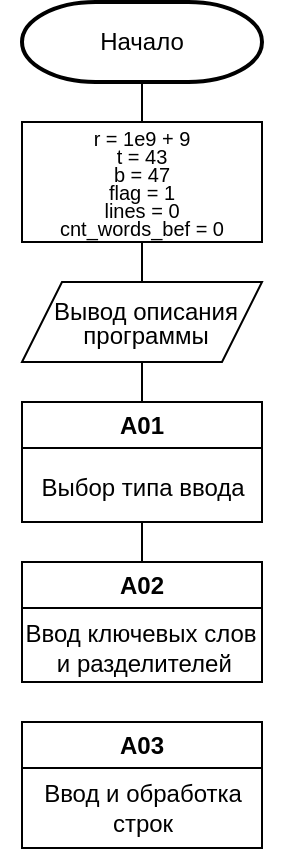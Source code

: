 <mxfile version="22.1.11" type="github" pages="5">
  <diagram id="C5RBs43oDa-KdzZeNtuy" name="Main">
    <mxGraphModel dx="909" dy="531" grid="1" gridSize="10" guides="1" tooltips="1" connect="1" arrows="1" fold="1" page="1" pageScale="1" pageWidth="827" pageHeight="1169" math="0" shadow="0">
      <root>
        <mxCell id="WIyWlLk6GJQsqaUBKTNV-0" />
        <mxCell id="WIyWlLk6GJQsqaUBKTNV-1" parent="WIyWlLk6GJQsqaUBKTNV-0" />
        <mxCell id="NSDdITifI_UyCzYwIbky-13" value="&lt;font style=&quot;font-size: 12px;&quot;&gt;Начало&lt;/font&gt;" style="strokeWidth=2;html=1;shape=mxgraph.flowchart.terminator;whiteSpace=wrap;" vertex="1" parent="WIyWlLk6GJQsqaUBKTNV-1">
          <mxGeometry x="40" y="40" width="120" height="40" as="geometry" />
        </mxCell>
        <mxCell id="NSDdITifI_UyCzYwIbky-14" value="&lt;p style=&quot;line-height: 90%; font-size: 10px;&quot;&gt;r = 1e9 + 9&lt;br&gt;t = 43&lt;br&gt;b = 47&lt;br&gt;flag = 1&lt;br&gt;lines = 0&lt;br&gt;cnt_words_bef = 0&lt;br&gt;&lt;/p&gt;" style="rounded=0;whiteSpace=wrap;html=1;" vertex="1" parent="WIyWlLk6GJQsqaUBKTNV-1">
          <mxGeometry x="40" y="100" width="120" height="60" as="geometry" />
        </mxCell>
        <mxCell id="NSDdITifI_UyCzYwIbky-16" value="&lt;p style=&quot;line-height: 100%;&quot;&gt;&lt;font style=&quot;font-size: 12px;&quot;&gt;Вывод описания программы&lt;/font&gt;&lt;/p&gt;" style="shape=parallelogram;perimeter=parallelogramPerimeter;whiteSpace=wrap;html=1;fixedSize=1;spacingLeft=4;" vertex="1" parent="WIyWlLk6GJQsqaUBKTNV-1">
          <mxGeometry x="40" y="180" width="120" height="40" as="geometry" />
        </mxCell>
        <mxCell id="1No4p76GMIlKMwV9Kv3i-2" value="A01" style="swimlane;whiteSpace=wrap;html=1;" vertex="1" parent="WIyWlLk6GJQsqaUBKTNV-1">
          <mxGeometry x="40" y="240" width="120" height="60" as="geometry" />
        </mxCell>
        <mxCell id="1No4p76GMIlKMwV9Kv3i-3" value="Выбор типа ввода" style="text;html=1;align=center;verticalAlign=middle;resizable=0;points=[];autosize=1;strokeColor=none;fillColor=none;" vertex="1" parent="WIyWlLk6GJQsqaUBKTNV-1">
          <mxGeometry x="35" y="268" width="130" height="30" as="geometry" />
        </mxCell>
        <mxCell id="1No4p76GMIlKMwV9Kv3i-4" value="A02" style="swimlane;whiteSpace=wrap;html=1;" vertex="1" parent="WIyWlLk6GJQsqaUBKTNV-1">
          <mxGeometry x="40" y="320" width="120" height="60" as="geometry" />
        </mxCell>
        <mxCell id="1No4p76GMIlKMwV9Kv3i-5" value="Ввод ключевых слов&lt;br&gt;&amp;nbsp;и разделителей" style="text;html=1;align=center;verticalAlign=middle;resizable=0;points=[];autosize=1;strokeColor=none;fillColor=none;" vertex="1" parent="1No4p76GMIlKMwV9Kv3i-4">
          <mxGeometry x="-11" y="23" width="140" height="40" as="geometry" />
        </mxCell>
        <mxCell id="1No4p76GMIlKMwV9Kv3i-6" value="" style="endArrow=none;html=1;rounded=0;entryX=0.5;entryY=1;entryDx=0;entryDy=0;entryPerimeter=0;exitX=0.5;exitY=0;exitDx=0;exitDy=0;" edge="1" parent="WIyWlLk6GJQsqaUBKTNV-1" source="NSDdITifI_UyCzYwIbky-14" target="NSDdITifI_UyCzYwIbky-13">
          <mxGeometry width="50" height="50" relative="1" as="geometry">
            <mxPoint x="230" y="150" as="sourcePoint" />
            <mxPoint x="230" y="110" as="targetPoint" />
          </mxGeometry>
        </mxCell>
        <mxCell id="1No4p76GMIlKMwV9Kv3i-7" value="" style="endArrow=none;html=1;rounded=0;entryX=0.5;entryY=1;entryDx=0;entryDy=0;exitX=0.5;exitY=0;exitDx=0;exitDy=0;" edge="1" parent="WIyWlLk6GJQsqaUBKTNV-1" source="NSDdITifI_UyCzYwIbky-16" target="NSDdITifI_UyCzYwIbky-14">
          <mxGeometry width="50" height="50" relative="1" as="geometry">
            <mxPoint x="220" y="210" as="sourcePoint" />
            <mxPoint x="220" y="170" as="targetPoint" />
          </mxGeometry>
        </mxCell>
        <mxCell id="1No4p76GMIlKMwV9Kv3i-8" value="" style="endArrow=none;html=1;rounded=0;entryX=0.5;entryY=1;entryDx=0;entryDy=0;exitX=0.5;exitY=0;exitDx=0;exitDy=0;" edge="1" parent="WIyWlLk6GJQsqaUBKTNV-1" source="1No4p76GMIlKMwV9Kv3i-2" target="NSDdITifI_UyCzYwIbky-16">
          <mxGeometry width="50" height="50" relative="1" as="geometry">
            <mxPoint x="80" y="220" as="sourcePoint" />
            <mxPoint x="80" y="180" as="targetPoint" />
          </mxGeometry>
        </mxCell>
        <mxCell id="1No4p76GMIlKMwV9Kv3i-9" value="" style="endArrow=none;html=1;rounded=0;entryX=0.5;entryY=1;entryDx=0;entryDy=0;exitX=0.5;exitY=0;exitDx=0;exitDy=0;" edge="1" parent="WIyWlLk6GJQsqaUBKTNV-1" source="1No4p76GMIlKMwV9Kv3i-4" target="1No4p76GMIlKMwV9Kv3i-2">
          <mxGeometry width="50" height="50" relative="1" as="geometry">
            <mxPoint x="230" y="350" as="sourcePoint" />
            <mxPoint x="230" y="310" as="targetPoint" />
          </mxGeometry>
        </mxCell>
        <mxCell id="clppYl6kcaoevSyPElmB-1" value="A03" style="swimlane;whiteSpace=wrap;html=1;" vertex="1" parent="WIyWlLk6GJQsqaUBKTNV-1">
          <mxGeometry x="40" y="400" width="120" height="63" as="geometry">
            <mxRectangle x="40" y="400" width="60" height="30" as="alternateBounds" />
          </mxGeometry>
        </mxCell>
        <mxCell id="fO27cHLuyp5_k78NTmog-4" value="Ввод и обработка&lt;br&gt;строк" style="text;html=1;align=center;verticalAlign=middle;resizable=0;points=[];autosize=1;strokeColor=none;fillColor=none;" vertex="1" parent="WIyWlLk6GJQsqaUBKTNV-1">
          <mxGeometry x="40" y="423" width="120" height="40" as="geometry" />
        </mxCell>
      </root>
    </mxGraphModel>
  </diagram>
  <diagram id="5_7Oo6jWHi_IwwyjGZF5" name="A01">
    <mxGraphModel dx="1908" dy="1116" grid="1" gridSize="10" guides="1" tooltips="1" connect="1" arrows="1" fold="1" page="1" pageScale="1" pageWidth="827" pageHeight="1169" math="0" shadow="0">
      <root>
        <mxCell id="0" />
        <mxCell id="1" parent="0" />
        <mxCell id="tg7vPiVI6AMjoJIus5V5-1" value="A01&lt;br&gt;Начало" style="strokeWidth=2;html=1;shape=mxgraph.flowchart.terminator;whiteSpace=wrap;" vertex="1" parent="1">
          <mxGeometry x="40" y="40" width="120" height="40" as="geometry" />
        </mxCell>
        <mxCell id="tg7vPiVI6AMjoJIus5V5-2" value="Ввод символа&lt;br&gt;type_of_input" style="shape=parallelogram;perimeter=parallelogramPerimeter;whiteSpace=wrap;html=1;fixedSize=1;" vertex="1" parent="1">
          <mxGeometry x="40" y="100" width="120" height="40" as="geometry" />
        </mxCell>
        <mxCell id="tg7vPiVI6AMjoJIus5V5-4" value="&lt;p style=&quot;line-height: 100%; font-size: 10px;&quot;&gt;type_of_input != &#39;f&#39; &amp;amp;&amp;amp; type_of_input != &#39;c&#39;?&lt;/p&gt;" style="strokeWidth=1;html=1;shape=mxgraph.flowchart.decision;whiteSpace=wrap;" vertex="1" parent="1">
          <mxGeometry x="30" y="160" width="140" height="60" as="geometry" />
        </mxCell>
        <mxCell id="tg7vPiVI6AMjoJIus5V5-5" value="&lt;p style=&quot;line-height: 100%;&quot;&gt;&lt;font style=&quot;font-size: 11px;&quot;&gt;Вывод сообщения об ошибке&lt;/font&gt;&lt;/p&gt;" style="shape=parallelogram;perimeter=parallelogramPerimeter;whiteSpace=wrap;html=1;fixedSize=1;spacingLeft=14;spacingRight=8;" vertex="1" parent="1">
          <mxGeometry x="200" y="220" width="120" height="40" as="geometry" />
        </mxCell>
        <mxCell id="tg7vPiVI6AMjoJIus5V5-6" value="Ввод символа&lt;br&gt;type_of_input" style="shape=parallelogram;perimeter=parallelogramPerimeter;whiteSpace=wrap;html=1;fixedSize=1;" vertex="1" parent="1">
          <mxGeometry x="200" y="280" width="120" height="40" as="geometry" />
        </mxCell>
        <mxCell id="tg7vPiVI6AMjoJIus5V5-8" value="" style="endArrow=none;html=1;rounded=0;entryX=0.5;entryY=1;entryDx=0;entryDy=0;exitX=0.5;exitY=0;exitDx=0;exitDy=0;exitPerimeter=0;" edge="1" parent="1" source="tg7vPiVI6AMjoJIus5V5-4" target="tg7vPiVI6AMjoJIus5V5-2">
          <mxGeometry width="50" height="50" relative="1" as="geometry">
            <mxPoint x="160" y="170" as="sourcePoint" />
            <mxPoint x="160" y="130" as="targetPoint" />
          </mxGeometry>
        </mxCell>
        <mxCell id="tg7vPiVI6AMjoJIus5V5-9" value="" style="endArrow=none;html=1;rounded=0;entryX=0.5;entryY=1;entryDx=0;entryDy=0;entryPerimeter=0;exitX=0.5;exitY=0;exitDx=0;exitDy=0;" edge="1" parent="1" source="tg7vPiVI6AMjoJIus5V5-2" target="tg7vPiVI6AMjoJIus5V5-1">
          <mxGeometry width="50" height="50" relative="1" as="geometry">
            <mxPoint x="200" y="150" as="sourcePoint" />
            <mxPoint x="200" y="110" as="targetPoint" />
          </mxGeometry>
        </mxCell>
        <mxCell id="tg7vPiVI6AMjoJIus5V5-10" value="" style="endArrow=none;html=1;rounded=0;entryX=1;entryY=0.5;entryDx=0;entryDy=0;entryPerimeter=0;exitX=0.5;exitY=0;exitDx=0;exitDy=0;" edge="1" parent="1" source="tg7vPiVI6AMjoJIus5V5-5" target="tg7vPiVI6AMjoJIus5V5-4">
          <mxGeometry width="50" height="50" relative="1" as="geometry">
            <mxPoint x="230" y="200" as="sourcePoint" />
            <mxPoint x="230" y="160" as="targetPoint" />
            <Array as="points">
              <mxPoint x="260" y="190" />
            </Array>
          </mxGeometry>
        </mxCell>
        <mxCell id="tg7vPiVI6AMjoJIus5V5-11" value="Да" style="text;html=1;strokeColor=none;fillColor=none;align=center;verticalAlign=middle;whiteSpace=wrap;rounded=0;" vertex="1" parent="1">
          <mxGeometry x="160" y="165" width="60" height="30" as="geometry" />
        </mxCell>
        <mxCell id="tg7vPiVI6AMjoJIus5V5-12" value="" style="endArrow=none;html=1;rounded=0;entryX=0.5;entryY=1;entryDx=0;entryDy=0;exitX=0.5;exitY=0;exitDx=0;exitDy=0;" edge="1" parent="1" source="tg7vPiVI6AMjoJIus5V5-6" target="tg7vPiVI6AMjoJIus5V5-5">
          <mxGeometry width="50" height="50" relative="1" as="geometry">
            <mxPoint x="350" y="320" as="sourcePoint" />
            <mxPoint x="350" y="280" as="targetPoint" />
          </mxGeometry>
        </mxCell>
        <mxCell id="tg7vPiVI6AMjoJIus5V5-13" value="" style="endArrow=none;html=1;rounded=0;entryX=0.5;entryY=1;entryDx=0;entryDy=0;startArrow=classic;startFill=1;" edge="1" parent="1" target="tg7vPiVI6AMjoJIus5V5-6">
          <mxGeometry width="50" height="50" relative="1" as="geometry">
            <mxPoint x="100" y="150" as="sourcePoint" />
            <mxPoint x="260" y="350" as="targetPoint" />
            <Array as="points">
              <mxPoint x="340" y="150" />
              <mxPoint x="340" y="340" />
              <mxPoint x="260" y="340" />
            </Array>
          </mxGeometry>
        </mxCell>
        <mxCell id="tg7vPiVI6AMjoJIus5V5-14" value="type_of_input == &#39;f&#39;?" style="strokeWidth=1;html=1;shape=mxgraph.flowchart.decision;whiteSpace=wrap;fontSize=10;" vertex="1" parent="1">
          <mxGeometry x="40" y="339.5" width="120" height="40" as="geometry" />
        </mxCell>
        <mxCell id="tg7vPiVI6AMjoJIus5V5-15" value="" style="endArrow=none;html=1;rounded=0;entryX=0.5;entryY=1;entryDx=0;entryDy=0;entryPerimeter=0;exitX=0.5;exitY=0;exitDx=0;exitDy=0;exitPerimeter=0;" edge="1" parent="1" source="tg7vPiVI6AMjoJIus5V5-14" target="tg7vPiVI6AMjoJIus5V5-4">
          <mxGeometry width="50" height="50" relative="1" as="geometry">
            <mxPoint x="30" y="320" as="sourcePoint" />
            <mxPoint x="30" y="280" as="targetPoint" />
          </mxGeometry>
        </mxCell>
        <mxCell id="tg7vPiVI6AMjoJIus5V5-16" value="Ввод имени файла" style="shape=parallelogram;perimeter=parallelogramPerimeter;whiteSpace=wrap;html=1;fixedSize=1;spacingLeft=10;spacingRight=10;" vertex="1" parent="1">
          <mxGeometry x="200" y="440" width="120" height="40" as="geometry" />
        </mxCell>
        <mxCell id="tg7vPiVI6AMjoJIus5V5-19" value="Да" style="text;html=1;strokeColor=none;fillColor=none;align=center;verticalAlign=middle;whiteSpace=wrap;rounded=0;" vertex="1" parent="1">
          <mxGeometry x="151" y="335" width="60" height="30" as="geometry" />
        </mxCell>
        <mxCell id="tg7vPiVI6AMjoJIus5V5-20" value="f = fopen(filename, &quot;r&quot;)" style="rounded=0;whiteSpace=wrap;html=1;fontSize=11;" vertex="1" parent="1">
          <mxGeometry x="200" y="500.5" width="120" height="40" as="geometry" />
        </mxCell>
        <mxCell id="tg7vPiVI6AMjoJIus5V5-21" value="Файл не открылся?" style="strokeWidth=1;html=1;shape=mxgraph.flowchart.decision;whiteSpace=wrap;fontSize=10;" vertex="1" parent="1">
          <mxGeometry x="200" y="560.5" width="120" height="40" as="geometry" />
        </mxCell>
        <mxCell id="tg7vPiVI6AMjoJIus5V5-22" value="" style="endArrow=none;html=1;rounded=0;exitX=0.5;exitY=0;exitDx=0;exitDy=0;entryX=0.5;entryY=1;entryDx=0;entryDy=0;" edge="1" parent="1" source="tg7vPiVI6AMjoJIus5V5-20" target="tg7vPiVI6AMjoJIus5V5-16">
          <mxGeometry width="50" height="50" relative="1" as="geometry">
            <mxPoint x="380" y="545" as="sourcePoint" />
            <mxPoint x="330" y="495" as="targetPoint" />
          </mxGeometry>
        </mxCell>
        <mxCell id="tg7vPiVI6AMjoJIus5V5-23" value="" style="endArrow=none;html=1;rounded=0;entryX=0.5;entryY=1;entryDx=0;entryDy=0;exitX=0.5;exitY=0;exitDx=0;exitDy=0;exitPerimeter=0;" edge="1" parent="1" source="tg7vPiVI6AMjoJIus5V5-21" target="tg7vPiVI6AMjoJIus5V5-20">
          <mxGeometry width="50" height="50" relative="1" as="geometry">
            <mxPoint x="360" y="595" as="sourcePoint" />
            <mxPoint x="360" y="555" as="targetPoint" />
          </mxGeometry>
        </mxCell>
        <mxCell id="tg7vPiVI6AMjoJIus5V5-24" value="&lt;p style=&quot;line-height: 100%;&quot;&gt;&lt;font style=&quot;font-size: 11px;&quot;&gt;Вывод сообщения об ошибке&lt;/font&gt;&lt;/p&gt;" style="shape=parallelogram;perimeter=parallelogramPerimeter;whiteSpace=wrap;html=1;fixedSize=1;spacingLeft=14;spacingRight=8;" vertex="1" parent="1">
          <mxGeometry x="360" y="600.5" width="120" height="40" as="geometry" />
        </mxCell>
        <mxCell id="tg7vPiVI6AMjoJIus5V5-25" value="" style="endArrow=none;html=1;rounded=0;entryX=1;entryY=0.5;entryDx=0;entryDy=0;entryPerimeter=0;exitX=0.5;exitY=0;exitDx=0;exitDy=0;" edge="1" parent="1" source="tg7vPiVI6AMjoJIus5V5-24" target="tg7vPiVI6AMjoJIus5V5-21">
          <mxGeometry width="50" height="50" relative="1" as="geometry">
            <mxPoint x="370" y="580.5" as="sourcePoint" />
            <mxPoint x="370" y="540.5" as="targetPoint" />
            <Array as="points">
              <mxPoint x="420" y="580.5" />
            </Array>
          </mxGeometry>
        </mxCell>
        <mxCell id="tg7vPiVI6AMjoJIus5V5-26" value="Да" style="text;html=1;strokeColor=none;fillColor=none;align=center;verticalAlign=middle;whiteSpace=wrap;rounded=0;" vertex="1" parent="1">
          <mxGeometry x="310" y="554.5" width="60" height="30" as="geometry" />
        </mxCell>
        <mxCell id="tg7vPiVI6AMjoJIus5V5-27" value="Ввод имени файла" style="shape=parallelogram;perimeter=parallelogramPerimeter;whiteSpace=wrap;html=1;fixedSize=1;spacingLeft=10;spacingRight=10;" vertex="1" parent="1">
          <mxGeometry x="360" y="660.5" width="120" height="40" as="geometry" />
        </mxCell>
        <mxCell id="tg7vPiVI6AMjoJIus5V5-28" value="f = fopen(filename, &quot;r&quot;)" style="rounded=0;whiteSpace=wrap;html=1;fontSize=11;" vertex="1" parent="1">
          <mxGeometry x="360" y="720.5" width="120" height="40" as="geometry" />
        </mxCell>
        <mxCell id="tg7vPiVI6AMjoJIus5V5-29" value="" style="endArrow=none;html=1;rounded=0;entryX=0.5;entryY=1;entryDx=0;entryDy=0;exitX=0.5;exitY=0;exitDx=0;exitDy=0;" edge="1" parent="1" source="tg7vPiVI6AMjoJIus5V5-28" target="tg7vPiVI6AMjoJIus5V5-27">
          <mxGeometry width="50" height="50" relative="1" as="geometry">
            <mxPoint x="520" y="730.5" as="sourcePoint" />
            <mxPoint x="520" y="690.5" as="targetPoint" />
          </mxGeometry>
        </mxCell>
        <mxCell id="tg7vPiVI6AMjoJIus5V5-30" value="" style="endArrow=none;html=1;rounded=0;entryX=0.5;entryY=1;entryDx=0;entryDy=0;exitX=0.5;exitY=0;exitDx=0;exitDy=0;" edge="1" parent="1" source="tg7vPiVI6AMjoJIus5V5-27" target="tg7vPiVI6AMjoJIus5V5-24">
          <mxGeometry width="50" height="50" relative="1" as="geometry">
            <mxPoint x="270" y="690.5" as="sourcePoint" />
            <mxPoint x="270" y="650.5" as="targetPoint" />
          </mxGeometry>
        </mxCell>
        <mxCell id="xyVUoynWHIx8DQ-eRRzu-1" value="" style="endArrow=none;html=1;rounded=0;entryX=0.5;entryY=1;entryDx=0;entryDy=0;startArrow=classic;startFill=1;" edge="1" parent="1" target="tg7vPiVI6AMjoJIus5V5-28">
          <mxGeometry width="50" height="50" relative="1" as="geometry">
            <mxPoint x="260" y="550.5" as="sourcePoint" />
            <mxPoint x="420" y="800.5" as="targetPoint" />
            <Array as="points">
              <mxPoint x="520" y="550.5" />
              <mxPoint x="520" y="780.5" />
              <mxPoint x="420" y="780.5" />
            </Array>
          </mxGeometry>
        </mxCell>
        <mxCell id="xyVUoynWHIx8DQ-eRRzu-2" value="f = stdin" style="rounded=0;whiteSpace=wrap;html=1;" vertex="1" parent="1">
          <mxGeometry x="40" y="720.5" width="120" height="40" as="geometry" />
        </mxCell>
        <mxCell id="BXEfbm4jrfsREOSHq63r-1" value="A01&lt;br&gt;Конец" style="strokeWidth=2;html=1;shape=mxgraph.flowchart.terminator;whiteSpace=wrap;" vertex="1" parent="1">
          <mxGeometry x="40" y="780.5" width="120" height="40" as="geometry" />
        </mxCell>
        <mxCell id="BXEfbm4jrfsREOSHq63r-2" value="" style="endArrow=none;html=1;rounded=0;exitX=0.5;exitY=0;exitDx=0;exitDy=0;entryX=0.5;entryY=1;entryDx=0;entryDy=0;entryPerimeter=0;" edge="1" parent="1" source="xyVUoynWHIx8DQ-eRRzu-2" target="tg7vPiVI6AMjoJIus5V5-14">
          <mxGeometry width="50" height="50" relative="1" as="geometry">
            <mxPoint x="100" y="650.5" as="sourcePoint" />
            <mxPoint x="130" y="420" as="targetPoint" />
          </mxGeometry>
        </mxCell>
        <mxCell id="BXEfbm4jrfsREOSHq63r-3" value="" style="endArrow=none;html=1;rounded=0;entryX=0.5;entryY=1;entryDx=0;entryDy=0;entryPerimeter=0;" edge="1" parent="1" target="tg7vPiVI6AMjoJIus5V5-21">
          <mxGeometry width="50" height="50" relative="1" as="geometry">
            <mxPoint x="100" y="770.5" as="sourcePoint" />
            <mxPoint x="270" y="710.5" as="targetPoint" />
            <Array as="points">
              <mxPoint x="260" y="770.5" />
            </Array>
          </mxGeometry>
        </mxCell>
        <mxCell id="BXEfbm4jrfsREOSHq63r-4" value="" style="endArrow=none;html=1;rounded=0;entryX=0.5;entryY=1;entryDx=0;entryDy=0;exitX=0.5;exitY=0;exitDx=0;exitDy=0;exitPerimeter=0;" edge="1" parent="1" source="BXEfbm4jrfsREOSHq63r-1" target="xyVUoynWHIx8DQ-eRRzu-2">
          <mxGeometry width="50" height="50" relative="1" as="geometry">
            <mxPoint x="170" y="680.5" as="sourcePoint" />
            <mxPoint x="170" y="640.5" as="targetPoint" />
          </mxGeometry>
        </mxCell>
        <mxCell id="t3QdDX9BIcp8H7VmZzud-1" value="Вывод сообщения" style="shape=parallelogram;perimeter=parallelogramPerimeter;whiteSpace=wrap;html=1;fixedSize=1;spacingLeft=10;spacingRight=10;" vertex="1" parent="1">
          <mxGeometry x="200" y="380" width="120" height="40" as="geometry" />
        </mxCell>
        <mxCell id="t3QdDX9BIcp8H7VmZzud-2" value="" style="endArrow=none;html=1;rounded=0;entryX=1;entryY=0.5;entryDx=0;entryDy=0;entryPerimeter=0;exitX=0.5;exitY=0;exitDx=0;exitDy=0;" edge="1" parent="1" source="t3QdDX9BIcp8H7VmZzud-1" target="tg7vPiVI6AMjoJIus5V5-14">
          <mxGeometry width="50" height="50" relative="1" as="geometry">
            <mxPoint x="160" y="440" as="sourcePoint" />
            <mxPoint x="160" y="400" as="targetPoint" />
            <Array as="points">
              <mxPoint x="260" y="360" />
            </Array>
          </mxGeometry>
        </mxCell>
        <mxCell id="t3QdDX9BIcp8H7VmZzud-3" value="" style="endArrow=none;html=1;rounded=0;entryX=0.5;entryY=1;entryDx=0;entryDy=0;exitX=0.5;exitY=0;exitDx=0;exitDy=0;" edge="1" parent="1" source="tg7vPiVI6AMjoJIus5V5-16" target="t3QdDX9BIcp8H7VmZzud-1">
          <mxGeometry width="50" height="50" relative="1" as="geometry">
            <mxPoint x="370" y="460" as="sourcePoint" />
            <mxPoint x="370" y="420" as="targetPoint" />
          </mxGeometry>
        </mxCell>
      </root>
    </mxGraphModel>
  </diagram>
  <diagram id="u57WKiCFLmQfuT0f0sAk" name="A02">
    <mxGraphModel dx="707" dy="413" grid="1" gridSize="10" guides="1" tooltips="1" connect="1" arrows="1" fold="1" page="1" pageScale="1" pageWidth="827" pageHeight="1169" math="0" shadow="0">
      <root>
        <mxCell id="0" />
        <mxCell id="1" parent="0" />
        <mxCell id="dqqD1YWPfVnXMoHA5A44-1" value="A02&lt;br&gt;Начало" style="strokeWidth=2;html=1;shape=mxgraph.flowchart.terminator;whiteSpace=wrap;" vertex="1" parent="1">
          <mxGeometry x="40" y="40" width="120" height="40" as="geometry" />
        </mxCell>
        <mxCell id="dqqD1YWPfVnXMoHA5A44-2" value="&lt;font style=&quot;font-size: 10px;&quot;&gt;type_of_input == &#39;c&#39;?&lt;/font&gt;" style="strokeWidth=1;html=1;shape=mxgraph.flowchart.decision;whiteSpace=wrap;" vertex="1" parent="1">
          <mxGeometry x="40" y="100" width="120" height="40" as="geometry" />
        </mxCell>
        <mxCell id="o-GDU-nQcHEm-AVBGKUH-1" value="Вывод сообщения" style="shape=parallelogram;perimeter=parallelogramPerimeter;whiteSpace=wrap;html=1;fixedSize=1;spacingLeft=10;spacingRight=10;" vertex="1" parent="1">
          <mxGeometry x="200" y="140" width="120" height="40" as="geometry" />
        </mxCell>
        <mxCell id="o-GDU-nQcHEm-AVBGKUH-2" value="Ввод количества&lt;br&gt;слов" style="shape=parallelogram;perimeter=parallelogramPerimeter;whiteSpace=wrap;html=1;fixedSize=1;spacingLeft=7;" vertex="1" parent="1">
          <mxGeometry x="40" y="200" width="120" height="40" as="geometry" />
        </mxCell>
        <mxCell id="o-GDU-nQcHEm-AVBGKUH-3" value="" style="endArrow=none;html=1;rounded=0;entryX=1;entryY=0.5;entryDx=0;entryDy=0;entryPerimeter=0;exitX=0.5;exitY=0;exitDx=0;exitDy=0;" edge="1" parent="1" source="o-GDU-nQcHEm-AVBGKUH-1" target="dqqD1YWPfVnXMoHA5A44-2">
          <mxGeometry width="50" height="50" relative="1" as="geometry">
            <mxPoint x="260" y="110" as="sourcePoint" />
            <mxPoint x="260" y="70" as="targetPoint" />
            <Array as="points">
              <mxPoint x="260" y="120" />
            </Array>
          </mxGeometry>
        </mxCell>
        <mxCell id="o-GDU-nQcHEm-AVBGKUH-4" value="" style="endArrow=none;html=1;rounded=0;entryX=0.5;entryY=1;entryDx=0;entryDy=0;entryPerimeter=0;exitX=0.5;exitY=0;exitDx=0;exitDy=0;" edge="1" parent="1" source="o-GDU-nQcHEm-AVBGKUH-2" target="dqqD1YWPfVnXMoHA5A44-2">
          <mxGeometry width="50" height="50" relative="1" as="geometry">
            <mxPoint x="210" y="240" as="sourcePoint" />
            <mxPoint x="210" y="200" as="targetPoint" />
          </mxGeometry>
        </mxCell>
        <mxCell id="o-GDU-nQcHEm-AVBGKUH-5" value="Да" style="text;html=1;strokeColor=none;fillColor=none;align=center;verticalAlign=middle;whiteSpace=wrap;rounded=0;" vertex="1" parent="1">
          <mxGeometry x="150" y="95" width="60" height="30" as="geometry" />
        </mxCell>
        <mxCell id="o-GDU-nQcHEm-AVBGKUH-6" value="" style="endArrow=none;html=1;rounded=0;entryX=0.5;entryY=1;entryDx=0;entryDy=0;entryPerimeter=0;exitX=0.5;exitY=0;exitDx=0;exitDy=0;exitPerimeter=0;" edge="1" parent="1" source="dqqD1YWPfVnXMoHA5A44-2" target="dqqD1YWPfVnXMoHA5A44-1">
          <mxGeometry width="50" height="50" relative="1" as="geometry">
            <mxPoint x="170" y="80" as="sourcePoint" />
            <mxPoint x="170" y="40" as="targetPoint" />
          </mxGeometry>
        </mxCell>
        <mxCell id="o-GDU-nQcHEm-AVBGKUH-7" value="" style="endArrow=none;html=1;rounded=0;entryX=0.5;entryY=1;entryDx=0;entryDy=0;" edge="1" parent="1" target="o-GDU-nQcHEm-AVBGKUH-1">
          <mxGeometry width="50" height="50" relative="1" as="geometry">
            <mxPoint x="100" y="190" as="sourcePoint" />
            <mxPoint x="260" y="200" as="targetPoint" />
            <Array as="points">
              <mxPoint x="260" y="190" />
            </Array>
          </mxGeometry>
        </mxCell>
        <mxCell id="o-GDU-nQcHEm-AVBGKUH-8" value="&lt;font style=&quot;font-size: 10px;&quot;&gt;type_of_input == &#39;c&#39;?&lt;/font&gt;" style="strokeWidth=1;html=1;shape=mxgraph.flowchart.decision;whiteSpace=wrap;" vertex="1" parent="1">
          <mxGeometry x="40" y="260" width="120" height="40" as="geometry" />
        </mxCell>
        <mxCell id="o-GDU-nQcHEm-AVBGKUH-9" value="Вывод сообщения" style="shape=parallelogram;perimeter=parallelogramPerimeter;whiteSpace=wrap;html=1;fixedSize=1;spacingLeft=10;spacingRight=10;" vertex="1" parent="1">
          <mxGeometry x="200" y="300" width="120" height="40" as="geometry" />
        </mxCell>
        <mxCell id="o-GDU-nQcHEm-AVBGKUH-10" value="" style="endArrow=none;html=1;rounded=0;entryX=1;entryY=0.5;entryDx=0;entryDy=0;entryPerimeter=0;exitX=0.5;exitY=0;exitDx=0;exitDy=0;" edge="1" parent="1" source="o-GDU-nQcHEm-AVBGKUH-9" target="o-GDU-nQcHEm-AVBGKUH-8">
          <mxGeometry width="50" height="50" relative="1" as="geometry">
            <mxPoint x="260" y="275" as="sourcePoint" />
            <mxPoint x="260" y="235" as="targetPoint" />
            <Array as="points">
              <mxPoint x="260" y="280" />
            </Array>
          </mxGeometry>
        </mxCell>
        <mxCell id="o-GDU-nQcHEm-AVBGKUH-11" value="Да" style="text;html=1;strokeColor=none;fillColor=none;align=center;verticalAlign=middle;whiteSpace=wrap;rounded=0;" vertex="1" parent="1">
          <mxGeometry x="150" y="255" width="60" height="30" as="geometry" />
        </mxCell>
        <mxCell id="o-GDU-nQcHEm-AVBGKUH-12" value="" style="endArrow=none;html=1;rounded=0;entryX=0.5;entryY=1;entryDx=0;entryDy=0;" edge="1" parent="1" target="o-GDU-nQcHEm-AVBGKUH-9">
          <mxGeometry width="50" height="50" relative="1" as="geometry">
            <mxPoint x="100" y="350" as="sourcePoint" />
            <mxPoint x="260" y="365" as="targetPoint" />
            <Array as="points">
              <mxPoint x="260" y="350" />
            </Array>
          </mxGeometry>
        </mxCell>
        <mxCell id="o-GDU-nQcHEm-AVBGKUH-13" value="" style="endArrow=none;html=1;rounded=0;entryX=0.5;entryY=1;entryDx=0;entryDy=0;exitX=0.5;exitY=0;exitDx=0;exitDy=0;exitPerimeter=0;" edge="1" parent="1" source="o-GDU-nQcHEm-AVBGKUH-8" target="o-GDU-nQcHEm-AVBGKUH-2">
          <mxGeometry width="50" height="50" relative="1" as="geometry">
            <mxPoint x="-20" y="340" as="sourcePoint" />
            <mxPoint x="-20" y="300" as="targetPoint" />
          </mxGeometry>
        </mxCell>
        <mxCell id="o-GDU-nQcHEm-AVBGKUH-14" value="i = 0" style="rounded=0;whiteSpace=wrap;html=1;" vertex="1" parent="1">
          <mxGeometry x="40" y="360" width="120" height="40" as="geometry" />
        </mxCell>
        <mxCell id="o-GDU-nQcHEm-AVBGKUH-15" value="" style="endArrow=none;html=1;rounded=0;entryX=0.5;entryY=1;entryDx=0;entryDy=0;entryPerimeter=0;exitX=0.5;exitY=0;exitDx=0;exitDy=0;" edge="1" parent="1" source="o-GDU-nQcHEm-AVBGKUH-14" target="o-GDU-nQcHEm-AVBGKUH-8">
          <mxGeometry width="50" height="50" relative="1" as="geometry">
            <mxPoint x="10" y="350" as="sourcePoint" />
            <mxPoint x="10" y="310" as="targetPoint" />
          </mxGeometry>
        </mxCell>
        <mxCell id="o-GDU-nQcHEm-AVBGKUH-16" value="i &amp;lt; cnt_of_keywords?" style="strokeWidth=1;html=1;shape=mxgraph.flowchart.decision;whiteSpace=wrap;fontSize=10;" vertex="1" parent="1">
          <mxGeometry x="40" y="420" width="120" height="40" as="geometry" />
        </mxCell>
        <mxCell id="o-GDU-nQcHEm-AVBGKUH-17" value="Ввод ключевого слова" style="shape=parallelogram;perimeter=parallelogramPerimeter;whiteSpace=wrap;html=1;fixedSize=1;spacingLeft=5;" vertex="1" parent="1">
          <mxGeometry x="200" y="460" width="120" height="40" as="geometry" />
        </mxCell>
        <mxCell id="o-GDU-nQcHEm-AVBGKUH-18" value="" style="endArrow=none;html=1;rounded=0;entryX=0.5;entryY=1;entryDx=0;entryDy=0;exitX=0.5;exitY=0;exitDx=0;exitDy=0;exitPerimeter=0;" edge="1" parent="1" source="o-GDU-nQcHEm-AVBGKUH-16" target="o-GDU-nQcHEm-AVBGKUH-14">
          <mxGeometry width="50" height="50" relative="1" as="geometry">
            <mxPoint x="180" y="440" as="sourcePoint" />
            <mxPoint x="180" y="400" as="targetPoint" />
          </mxGeometry>
        </mxCell>
        <mxCell id="o-GDU-nQcHEm-AVBGKUH-19" value="" style="endArrow=none;html=1;rounded=0;entryX=1;entryY=0.5;entryDx=0;entryDy=0;entryPerimeter=0;exitX=0.5;exitY=0;exitDx=0;exitDy=0;" edge="1" parent="1" source="o-GDU-nQcHEm-AVBGKUH-17" target="o-GDU-nQcHEm-AVBGKUH-16">
          <mxGeometry width="50" height="50" relative="1" as="geometry">
            <mxPoint x="220" y="460" as="sourcePoint" />
            <mxPoint x="220" y="420" as="targetPoint" />
            <Array as="points">
              <mxPoint x="260" y="440" />
            </Array>
          </mxGeometry>
        </mxCell>
        <mxCell id="o-GDU-nQcHEm-AVBGKUH-20" value="Да" style="text;html=1;strokeColor=none;fillColor=none;align=center;verticalAlign=middle;whiteSpace=wrap;rounded=0;" vertex="1" parent="1">
          <mxGeometry x="150" y="420" width="60" height="25" as="geometry" />
        </mxCell>
        <mxCell id="o-GDU-nQcHEm-AVBGKUH-21" value="x = keyword&lt;br style=&quot;font-size: 10px;&quot;&gt;hash_of_word1 = 0&lt;br style=&quot;font-size: 10px;&quot;&gt;hash_of_word2 = 0" style="rounded=0;whiteSpace=wrap;html=1;fontSize=10;" vertex="1" parent="1">
          <mxGeometry x="200" y="520" width="120" height="40" as="geometry" />
        </mxCell>
        <mxCell id="o-GDU-nQcHEm-AVBGKUH-22" value="*x != &#39;\0&#39;?" style="strokeWidth=1;html=1;shape=mxgraph.flowchart.decision;whiteSpace=wrap;" vertex="1" parent="1">
          <mxGeometry x="200" y="580" width="120" height="40" as="geometry" />
        </mxCell>
        <mxCell id="o-GDU-nQcHEm-AVBGKUH-23" value="" style="endArrow=none;html=1;rounded=0;entryX=0.5;entryY=1;entryDx=0;entryDy=0;exitX=0.5;exitY=0;exitDx=0;exitDy=0;exitPerimeter=0;" edge="1" parent="1" source="o-GDU-nQcHEm-AVBGKUH-22" target="o-GDU-nQcHEm-AVBGKUH-21">
          <mxGeometry width="50" height="50" relative="1" as="geometry">
            <mxPoint x="90" y="630" as="sourcePoint" />
            <mxPoint x="90" y="590" as="targetPoint" />
          </mxGeometry>
        </mxCell>
        <mxCell id="o-GDU-nQcHEm-AVBGKUH-24" value="&lt;p style=&quot;line-height: 100%;&quot;&gt;&lt;font size=&quot;1&quot;&gt;hash_of_word1 = (hash_of_word1 * t + (int) *x) % r&lt;br&gt;&lt;/font&gt;&lt;font size=&quot;1&quot;&gt;hash_of_word2 = (hash_of_word2 * b + (int) *x) % r&lt;br&gt;x = x + 1&lt;/font&gt;&lt;/p&gt;" style="rounded=0;whiteSpace=wrap;html=1;" vertex="1" parent="1">
          <mxGeometry x="340" y="620" width="240" height="40" as="geometry" />
        </mxCell>
        <mxCell id="o-GDU-nQcHEm-AVBGKUH-25" value="" style="endArrow=none;html=1;rounded=0;entryX=1;entryY=0.5;entryDx=0;entryDy=0;entryPerimeter=0;exitX=0.5;exitY=0;exitDx=0;exitDy=0;" edge="1" parent="1" source="o-GDU-nQcHEm-AVBGKUH-24" target="o-GDU-nQcHEm-AVBGKUH-22">
          <mxGeometry width="50" height="50" relative="1" as="geometry">
            <mxPoint x="440" y="620" as="sourcePoint" />
            <mxPoint x="440" y="580" as="targetPoint" />
            <Array as="points">
              <mxPoint x="460" y="600" />
            </Array>
          </mxGeometry>
        </mxCell>
        <mxCell id="o-GDU-nQcHEm-AVBGKUH-26" value="" style="endArrow=none;html=1;rounded=0;entryX=0.5;entryY=1;entryDx=0;entryDy=0;exitX=0.5;exitY=0;exitDx=0;exitDy=0;" edge="1" parent="1" source="o-GDU-nQcHEm-AVBGKUH-21" target="o-GDU-nQcHEm-AVBGKUH-17">
          <mxGeometry width="50" height="50" relative="1" as="geometry">
            <mxPoint x="380" y="540" as="sourcePoint" />
            <mxPoint x="380" y="500" as="targetPoint" />
          </mxGeometry>
        </mxCell>
        <mxCell id="o-GDU-nQcHEm-AVBGKUH-27" value="" style="endArrow=none;html=1;rounded=0;entryX=0.5;entryY=1;entryDx=0;entryDy=0;startArrow=classic;startFill=1;" edge="1" parent="1" target="o-GDU-nQcHEm-AVBGKUH-24">
          <mxGeometry width="50" height="50" relative="1" as="geometry">
            <mxPoint x="260" y="570" as="sourcePoint" />
            <mxPoint x="440" y="730" as="targetPoint" />
            <Array as="points">
              <mxPoint x="600" y="570" />
              <mxPoint x="600" y="680" />
              <mxPoint x="460" y="680" />
            </Array>
          </mxGeometry>
        </mxCell>
        <mxCell id="o-GDU-nQcHEm-AVBGKUH-28" value="&lt;p style=&quot;line-height: 100%;&quot;&gt;&lt;font style=&quot;font-size: 10px;&quot;&gt;keysh[i][0] = hash_of_word1&lt;br&gt;keysh[i][1] = hash_of_word2&lt;br&gt;keysh[i][2] = 0&lt;br&gt;i = i + 1&lt;/font&gt;&lt;/p&gt;" style="rounded=0;whiteSpace=wrap;html=1;" vertex="1" parent="1">
          <mxGeometry x="190" y="680" width="140" height="50" as="geometry" />
        </mxCell>
        <mxCell id="o-GDU-nQcHEm-AVBGKUH-29" value="" style="endArrow=none;html=1;rounded=0;entryX=0.5;entryY=1;entryDx=0;entryDy=0;entryPerimeter=0;exitX=0.5;exitY=0;exitDx=0;exitDy=0;" edge="1" parent="1" source="o-GDU-nQcHEm-AVBGKUH-28" target="o-GDU-nQcHEm-AVBGKUH-22">
          <mxGeometry width="50" height="50" relative="1" as="geometry">
            <mxPoint x="180" y="680" as="sourcePoint" />
            <mxPoint x="180" y="640" as="targetPoint" />
          </mxGeometry>
        </mxCell>
        <mxCell id="o-GDU-nQcHEm-AVBGKUH-30" value="Да" style="text;html=1;strokeColor=none;fillColor=none;align=center;verticalAlign=middle;whiteSpace=wrap;rounded=0;" vertex="1" parent="1">
          <mxGeometry x="310" y="575" width="60" height="30" as="geometry" />
        </mxCell>
        <mxCell id="o-GDU-nQcHEm-AVBGKUH-31" value="" style="endArrow=none;html=1;rounded=0;entryX=0.5;entryY=1;entryDx=0;entryDy=0;startArrow=classic;startFill=1;" edge="1" parent="1" target="o-GDU-nQcHEm-AVBGKUH-28">
          <mxGeometry width="50" height="50" relative="1" as="geometry">
            <mxPoint x="100" y="410" as="sourcePoint" />
            <mxPoint x="240" y="770" as="targetPoint" />
            <Array as="points">
              <mxPoint x="620" y="410" />
              <mxPoint x="620" y="740" />
              <mxPoint x="260" y="740" />
            </Array>
          </mxGeometry>
        </mxCell>
        <mxCell id="o-GDU-nQcHEm-AVBGKUH-33" value="" style="endArrow=none;html=1;rounded=0;entryX=0.5;entryY=1;entryDx=0;entryDy=0;entryPerimeter=0;exitX=0.5;exitY=0;exitDx=0;exitDy=0;exitPerimeter=0;" edge="1" parent="1" target="o-GDU-nQcHEm-AVBGKUH-16">
          <mxGeometry width="50" height="50" relative="1" as="geometry">
            <mxPoint x="100" y="760" as="sourcePoint" />
            <mxPoint x="60" y="540" as="targetPoint" />
          </mxGeometry>
        </mxCell>
        <mxCell id="dqY9yDtrlz61R3UQ6EJi-1" value="&lt;font style=&quot;font-size: 10px;&quot;&gt;type_of_input == &#39;c&#39;?&lt;/font&gt;" style="strokeWidth=1;html=1;shape=mxgraph.flowchart.decision;whiteSpace=wrap;" vertex="1" parent="1">
          <mxGeometry x="40" y="760" width="120" height="40" as="geometry" />
        </mxCell>
        <mxCell id="dqY9yDtrlz61R3UQ6EJi-2" value="Вывод сообщения" style="shape=parallelogram;perimeter=parallelogramPerimeter;whiteSpace=wrap;html=1;fixedSize=1;spacingLeft=10;spacingRight=10;" vertex="1" parent="1">
          <mxGeometry x="200" y="800" width="120" height="40" as="geometry" />
        </mxCell>
        <mxCell id="dqY9yDtrlz61R3UQ6EJi-3" value="" style="endArrow=none;html=1;rounded=0;entryX=1;entryY=0.5;entryDx=0;entryDy=0;entryPerimeter=0;exitX=0.5;exitY=0;exitDx=0;exitDy=0;" edge="1" parent="1" source="dqY9yDtrlz61R3UQ6EJi-2" target="dqY9yDtrlz61R3UQ6EJi-1">
          <mxGeometry width="50" height="50" relative="1" as="geometry">
            <mxPoint x="260" y="775" as="sourcePoint" />
            <mxPoint x="260" y="735" as="targetPoint" />
            <Array as="points">
              <mxPoint x="260" y="780" />
            </Array>
          </mxGeometry>
        </mxCell>
        <mxCell id="dqY9yDtrlz61R3UQ6EJi-4" value="Да" style="text;html=1;strokeColor=none;fillColor=none;align=center;verticalAlign=middle;whiteSpace=wrap;rounded=0;" vertex="1" parent="1">
          <mxGeometry x="150" y="755" width="60" height="30" as="geometry" />
        </mxCell>
        <mxCell id="dqY9yDtrlz61R3UQ6EJi-5" value="" style="endArrow=none;html=1;rounded=0;entryX=0.5;entryY=1;entryDx=0;entryDy=0;" edge="1" parent="1" target="dqY9yDtrlz61R3UQ6EJi-2">
          <mxGeometry width="50" height="50" relative="1" as="geometry">
            <mxPoint x="100" y="850" as="sourcePoint" />
            <mxPoint x="260" y="865" as="targetPoint" />
            <Array as="points">
              <mxPoint x="180" y="850" />
              <mxPoint x="260" y="850" />
            </Array>
          </mxGeometry>
        </mxCell>
        <mxCell id="dqY9yDtrlz61R3UQ6EJi-6" value="Ввод строки&lt;br&gt;разделителей" style="shape=parallelogram;perimeter=parallelogramPerimeter;whiteSpace=wrap;html=1;fixedSize=1;" vertex="1" parent="1">
          <mxGeometry x="40" y="860" width="120" height="40" as="geometry" />
        </mxCell>
        <mxCell id="dqY9yDtrlz61R3UQ6EJi-7" value="" style="endArrow=none;html=1;rounded=0;entryX=0.5;entryY=1;entryDx=0;entryDy=0;entryPerimeter=0;exitX=0.5;exitY=0;exitDx=0;exitDy=0;" edge="1" parent="1" source="dqY9yDtrlz61R3UQ6EJi-6" target="dqY9yDtrlz61R3UQ6EJi-1">
          <mxGeometry width="50" height="50" relative="1" as="geometry">
            <mxPoint x="10" y="830" as="sourcePoint" />
            <mxPoint x="10" y="790" as="targetPoint" />
          </mxGeometry>
        </mxCell>
        <mxCell id="dqY9yDtrlz61R3UQ6EJi-8" value="A02&lt;br&gt;Конец" style="strokeWidth=2;html=1;shape=mxgraph.flowchart.terminator;whiteSpace=wrap;" vertex="1" parent="1">
          <mxGeometry x="40" y="920" width="120" height="40" as="geometry" />
        </mxCell>
        <mxCell id="dqY9yDtrlz61R3UQ6EJi-9" value="" style="endArrow=none;html=1;rounded=0;entryX=0.5;entryY=1;entryDx=0;entryDy=0;exitX=0.5;exitY=0;exitDx=0;exitDy=0;exitPerimeter=0;" edge="1" parent="1" source="dqY9yDtrlz61R3UQ6EJi-8" target="dqY9yDtrlz61R3UQ6EJi-6">
          <mxGeometry width="50" height="50" relative="1" as="geometry">
            <mxPoint x="190" y="930" as="sourcePoint" />
            <mxPoint x="190" y="890" as="targetPoint" />
          </mxGeometry>
        </mxCell>
      </root>
    </mxGraphModel>
  </diagram>
  <diagram id="uDYL6TnKS1s35raIAddb" name="A03">
    <mxGraphModel dx="830" dy="485" grid="1" gridSize="10" guides="1" tooltips="1" connect="1" arrows="1" fold="1" page="1" pageScale="1" pageWidth="827" pageHeight="1169" math="0" shadow="0">
      <root>
        <mxCell id="0" />
        <mxCell id="1" parent="0" />
        <mxCell id="4uG9EMmvFuxkM4S4WKPk-1" value="A03&lt;br&gt;Начало" style="strokeWidth=2;html=1;shape=mxgraph.flowchart.terminator;whiteSpace=wrap;" vertex="1" parent="1">
          <mxGeometry x="30" y="40" width="120" height="40" as="geometry" />
        </mxCell>
        <mxCell id="rhuLq-B4FAPZz5DrFIwh-1" value="&lt;font style=&quot;font-size: 10px;&quot;&gt;type_of_input == &#39;c&#39;?&lt;/font&gt;" style="strokeWidth=1;html=1;shape=mxgraph.flowchart.decision;whiteSpace=wrap;" vertex="1" parent="1">
          <mxGeometry x="30" y="100" width="120" height="40" as="geometry" />
        </mxCell>
        <mxCell id="rhuLq-B4FAPZz5DrFIwh-2" value="Вывод сообщения" style="shape=parallelogram;perimeter=parallelogramPerimeter;whiteSpace=wrap;html=1;fixedSize=1;spacingLeft=10;spacingRight=10;" vertex="1" parent="1">
          <mxGeometry x="170" y="140" width="120" height="40" as="geometry" />
        </mxCell>
        <mxCell id="rhuLq-B4FAPZz5DrFIwh-3" value="" style="endArrow=none;html=1;rounded=0;entryX=1;entryY=0.5;entryDx=0;entryDy=0;entryPerimeter=0;exitX=0.5;exitY=0;exitDx=0;exitDy=0;" edge="1" parent="1" source="rhuLq-B4FAPZz5DrFIwh-2" target="rhuLq-B4FAPZz5DrFIwh-1">
          <mxGeometry width="50" height="50" relative="1" as="geometry">
            <mxPoint x="250" y="130" as="sourcePoint" />
            <mxPoint x="250" y="90" as="targetPoint" />
            <Array as="points">
              <mxPoint x="230" y="120" />
            </Array>
          </mxGeometry>
        </mxCell>
        <mxCell id="rhuLq-B4FAPZz5DrFIwh-4" value="Да" style="text;html=1;strokeColor=none;fillColor=none;align=center;verticalAlign=middle;whiteSpace=wrap;rounded=0;" vertex="1" parent="1">
          <mxGeometry x="140" y="95" width="60" height="30" as="geometry" />
        </mxCell>
        <mxCell id="rhuLq-B4FAPZz5DrFIwh-6" value="" style="endArrow=none;html=1;rounded=0;entryX=0.5;entryY=1;entryDx=0;entryDy=0;entryPerimeter=0;exitX=0.5;exitY=0;exitDx=0;exitDy=0;exitPerimeter=0;" edge="1" parent="1" target="rhuLq-B4FAPZz5DrFIwh-1" source="_TC8DIPXfqmUE1ZW6sSq-1">
          <mxGeometry width="50" height="50" relative="1" as="geometry">
            <mxPoint x="70" y="200" as="sourcePoint" />
            <mxPoint y="145" as="targetPoint" />
          </mxGeometry>
        </mxCell>
        <mxCell id="rhuLq-B4FAPZz5DrFIwh-7" value="" style="endArrow=none;html=1;rounded=0;entryX=0.5;entryY=1;entryDx=0;entryDy=0;entryPerimeter=0;exitX=0.5;exitY=0;exitDx=0;exitDy=0;exitPerimeter=0;" edge="1" parent="1" source="rhuLq-B4FAPZz5DrFIwh-1" target="4uG9EMmvFuxkM4S4WKPk-1">
          <mxGeometry width="50" height="50" relative="1" as="geometry">
            <mxPoint x="180" y="120" as="sourcePoint" />
            <mxPoint x="180" y="80" as="targetPoint" />
          </mxGeometry>
        </mxCell>
        <mxCell id="_TC8DIPXfqmUE1ZW6sSq-1" value="flag == 1?" style="strokeWidth=1;html=1;shape=mxgraph.flowchart.decision;whiteSpace=wrap;" vertex="1" parent="1">
          <mxGeometry x="30" y="220" width="120" height="40" as="geometry" />
        </mxCell>
        <mxCell id="_TC8DIPXfqmUE1ZW6sSq-2" value="&lt;p style=&quot;line-height: 100%; font-size: 11px;&quot;&gt;x = text[lines]&lt;br&gt;start = text[lines]&lt;br&gt;hash_of_word1 = 0&lt;br&gt;hash_of_word2 = 0&lt;br&gt;min_line = 512&lt;br&gt;&lt;/p&gt;" style="rounded=0;whiteSpace=wrap;html=1;" vertex="1" parent="1">
          <mxGeometry x="170" y="260" width="120" height="60" as="geometry" />
        </mxCell>
        <mxCell id="Ii1kXpz8-kwq04XN-jt6-1" value="*x != &#39;\0&#39;?" style="strokeWidth=1;html=1;shape=mxgraph.flowchart.decision;whiteSpace=wrap;" vertex="1" parent="1">
          <mxGeometry x="170" y="340" width="120" height="40" as="geometry" />
        </mxCell>
        <mxCell id="Ii1kXpz8-kwq04XN-jt6-2" value="&lt;p style=&quot;line-height: 100%;&quot;&gt;&lt;font style=&quot;font-size: 10px;&quot;&gt;x является разделителем?&lt;/font&gt;&lt;/p&gt;" style="strokeWidth=1;html=1;shape=mxgraph.flowchart.decision;whiteSpace=wrap;fontSize=10;spacingLeft=6;spacingRight=6;spacingBottom=4;" vertex="1" parent="1">
          <mxGeometry x="310" y="380" width="120" height="40" as="geometry" />
        </mxCell>
        <mxCell id="Ii1kXpz8-kwq04XN-jt6-4" value="" style="endArrow=none;html=1;rounded=0;entryX=1;entryY=0.5;entryDx=0;entryDy=0;entryPerimeter=0;exitX=0.5;exitY=0;exitDx=0;exitDy=0;exitPerimeter=0;" edge="1" parent="1" source="Ii1kXpz8-kwq04XN-jt6-2" target="Ii1kXpz8-kwq04XN-jt6-1">
          <mxGeometry width="50" height="50" relative="1" as="geometry">
            <mxPoint x="390" y="370" as="sourcePoint" />
            <mxPoint x="390" y="330" as="targetPoint" />
            <Array as="points">
              <mxPoint x="370" y="360" />
            </Array>
          </mxGeometry>
        </mxCell>
        <mxCell id="Ii1kXpz8-kwq04XN-jt6-5" value="" style="endArrow=none;html=1;rounded=0;entryX=1;entryY=0.5;entryDx=0;entryDy=0;entryPerimeter=0;exitX=0.5;exitY=0;exitDx=0;exitDy=0;" edge="1" parent="1" source="J0n0xb1CQdh3e3IVMUcH-2" target="Ii1kXpz8-kwq04XN-jt6-2">
          <mxGeometry width="50" height="50" relative="1" as="geometry">
            <mxPoint x="520" y="420" as="sourcePoint" />
            <mxPoint x="510" y="340" as="targetPoint" />
            <Array as="points">
              <mxPoint x="560" y="400" />
            </Array>
          </mxGeometry>
        </mxCell>
        <mxCell id="Ii1kXpz8-kwq04XN-jt6-7" value="" style="endArrow=none;html=1;rounded=0;entryX=0.5;entryY=1;entryDx=0;entryDy=0;" edge="1" parent="1" target="rhuLq-B4FAPZz5DrFIwh-2">
          <mxGeometry width="50" height="50" relative="1" as="geometry">
            <mxPoint x="90" y="190" as="sourcePoint" />
            <mxPoint x="180" y="210" as="targetPoint" />
            <Array as="points">
              <mxPoint x="230" y="190" />
            </Array>
          </mxGeometry>
        </mxCell>
        <mxCell id="Ii1kXpz8-kwq04XN-jt6-23" value="Да" style="text;html=1;strokeColor=none;fillColor=none;align=center;verticalAlign=middle;whiteSpace=wrap;rounded=0;" vertex="1" parent="1">
          <mxGeometry x="420" y="375" width="60" height="30" as="geometry" />
        </mxCell>
        <mxCell id="Ii1kXpz8-kwq04XN-jt6-24" value="Да" style="text;html=1;strokeColor=none;fillColor=none;align=center;verticalAlign=middle;whiteSpace=wrap;rounded=0;" vertex="1" parent="1">
          <mxGeometry x="280" y="335" width="60" height="30" as="geometry" />
        </mxCell>
        <mxCell id="Ii1kXpz8-kwq04XN-jt6-25" value="" style="endArrow=none;html=1;rounded=0;entryX=1;entryY=0.5;entryDx=0;entryDy=0;entryPerimeter=0;exitX=0.5;exitY=0;exitDx=0;exitDy=0;" edge="1" parent="1" source="_TC8DIPXfqmUE1ZW6sSq-2" target="_TC8DIPXfqmUE1ZW6sSq-1">
          <mxGeometry width="50" height="50" relative="1" as="geometry">
            <mxPoint x="110" y="300" as="sourcePoint" />
            <mxPoint x="110" y="260" as="targetPoint" />
            <Array as="points">
              <mxPoint x="230" y="240" />
            </Array>
          </mxGeometry>
        </mxCell>
        <mxCell id="Ii1kXpz8-kwq04XN-jt6-26" value="Да" style="text;html=1;strokeColor=none;fillColor=none;align=center;verticalAlign=middle;whiteSpace=wrap;rounded=0;" vertex="1" parent="1">
          <mxGeometry x="140" y="215" width="60" height="30" as="geometry" />
        </mxCell>
        <mxCell id="Ii1kXpz8-kwq04XN-jt6-27" value="" style="endArrow=none;html=1;rounded=0;entryX=0.5;entryY=1;entryDx=0;entryDy=0;exitX=0.5;exitY=0;exitDx=0;exitDy=0;exitPerimeter=0;" edge="1" parent="1" source="Ii1kXpz8-kwq04XN-jt6-1" target="_TC8DIPXfqmUE1ZW6sSq-2">
          <mxGeometry width="50" height="50" relative="1" as="geometry">
            <mxPoint x="130" y="400" as="sourcePoint" />
            <mxPoint x="130" y="360" as="targetPoint" />
          </mxGeometry>
        </mxCell>
        <mxCell id="Ii1kXpz8-kwq04XN-jt6-28" value="" style="endArrow=none;html=1;rounded=0;entryX=0.5;entryY=1;entryDx=0;entryDy=0;entryPerimeter=0;exitX=0.5;exitY=0;exitDx=0;exitDy=0;" edge="1" parent="1" source="_ePpXtbqPeJ2zhPHJM86-3" target="Ii1kXpz8-kwq04XN-jt6-2">
          <mxGeometry width="50" height="50" relative="1" as="geometry">
            <mxPoint x="350" y="600" as="sourcePoint" />
            <mxPoint x="330" y="510" as="targetPoint" />
          </mxGeometry>
        </mxCell>
        <mxCell id="Ii1kXpz8-kwq04XN-jt6-30" value="&lt;p style=&quot;line-height: 0%; font-size: 10px;&quot;&gt;x - start != 0&amp;nbsp;&lt;/p&gt;&lt;p style=&quot;line-height: 0%; font-size: 10px;&quot;&gt;&amp;amp;&amp;amp; min_line&amp;nbsp;&lt;span style=&quot;background-color: initial;&quot;&gt;&amp;gt; x - start?&lt;/span&gt;&lt;/p&gt;" style="strokeWidth=1;html=1;shape=mxgraph.flowchart.decision;whiteSpace=wrap;fontSize=10;spacingTop=-7;" vertex="1" parent="1">
          <mxGeometry x="490" y="510" width="140" height="40" as="geometry" />
        </mxCell>
        <mxCell id="Ii1kXpz8-kwq04XN-jt6-31" value="" style="endArrow=none;html=1;rounded=0;entryX=0.5;entryY=1;entryDx=0;entryDy=0;entryPerimeter=0;exitX=0.5;exitY=0;exitDx=0;exitDy=0;" edge="1" parent="1" source="_ePpXtbqPeJ2zhPHJM86-14" target="Ii1kXpz8-kwq04XN-jt6-1">
          <mxGeometry width="50" height="50" relative="1" as="geometry">
            <mxPoint x="220" y="862.759" as="sourcePoint" />
            <mxPoint x="170" y="420" as="targetPoint" />
          </mxGeometry>
        </mxCell>
        <mxCell id="_ePpXtbqPeJ2zhPHJM86-1" value="&lt;p style=&quot;line-height: 100%; font-size: 10px;&quot;&gt;min_line = x - start&lt;br&gt;min_word[lines][0] = start&lt;br&gt;min_word[lines][1] = x&lt;/p&gt;" style="rounded=0;whiteSpace=wrap;html=1;" vertex="1" parent="1">
          <mxGeometry x="650" y="550" width="120" height="40" as="geometry" />
        </mxCell>
        <mxCell id="_ePpXtbqPeJ2zhPHJM86-2" value="start = x + 1" style="rounded=0;whiteSpace=wrap;html=1;" vertex="1" parent="1">
          <mxGeometry x="500" y="610" width="120" height="40" as="geometry" />
        </mxCell>
        <mxCell id="_ePpXtbqPeJ2zhPHJM86-3" value="&lt;div style=&quot;font-size: 10px; line-height: 100%;&quot;&gt;hash_of_word1 = (hash_of_word1 * t + (int) *x) % r;&lt;/div&gt;&lt;div style=&quot;font-size: 10px; line-height: 100%;&quot;&gt;&lt;span style=&quot;background-color: initial;&quot;&gt;hash_of_word2 = (hash_of_word2 * b + (int) *x) % r;&lt;/span&gt;&lt;/div&gt;" style="rounded=0;whiteSpace=wrap;html=1;fontSize=10;spacing=1;" vertex="1" parent="1">
          <mxGeometry x="250" y="560" width="240" height="30" as="geometry" />
        </mxCell>
        <mxCell id="_ePpXtbqPeJ2zhPHJM86-9" value="" style="endArrow=none;html=1;rounded=0;entryX=0.5;entryY=1;entryDx=0;entryDy=0;entryPerimeter=0;exitX=0.5;exitY=0;exitDx=0;exitDy=0;" edge="1" parent="1" source="_ePpXtbqPeJ2zhPHJM86-2" target="Ii1kXpz8-kwq04XN-jt6-30">
          <mxGeometry width="50" height="50" relative="1" as="geometry">
            <mxPoint x="480" y="930" as="sourcePoint" />
            <mxPoint x="370" y="910" as="targetPoint" />
          </mxGeometry>
        </mxCell>
        <mxCell id="_ePpXtbqPeJ2zhPHJM86-12" value="" style="endArrow=none;html=1;rounded=0;startArrow=classic;startFill=1;entryX=0.5;entryY=1;entryDx=0;entryDy=0;" edge="1" parent="1" target="_ePpXtbqPeJ2zhPHJM86-18">
          <mxGeometry width="50" height="50" relative="1" as="geometry">
            <mxPoint x="230" y="330" as="sourcePoint" />
            <mxPoint x="570" y="1020" as="targetPoint" />
            <Array as="points">
              <mxPoint x="790" y="330" />
              <mxPoint x="790" y="720" />
              <mxPoint x="620" y="720" />
              <mxPoint x="370" y="720" />
            </Array>
          </mxGeometry>
        </mxCell>
        <mxCell id="_ePpXtbqPeJ2zhPHJM86-14" value="flag = 0&lt;br style=&quot;font-size: 11px;&quot;&gt;cnt_words_now = 0&lt;br style=&quot;font-size: 11px;&quot;&gt;i = 0" style="rounded=0;whiteSpace=wrap;html=1;fontSize=11;" vertex="1" parent="1">
          <mxGeometry x="170" y="670" width="120" height="40" as="geometry" />
        </mxCell>
        <mxCell id="_ePpXtbqPeJ2zhPHJM86-18" value="x = x + 1" style="rounded=0;whiteSpace=wrap;html=1;" vertex="1" parent="1">
          <mxGeometry x="310" y="670" width="120" height="40" as="geometry" />
        </mxCell>
        <mxCell id="J0n0xb1CQdh3e3IVMUcH-2" value="A13" style="swimlane;fontStyle=0;childLayout=stackLayout;horizontal=1;startSize=20;horizontalStack=0;resizeParent=1;resizeParentMax=0;resizeLast=0;collapsible=1;marginBottom=0;whiteSpace=wrap;html=1;" vertex="1" parent="1">
          <mxGeometry x="500" y="440" width="120" height="50" as="geometry" />
        </mxCell>
        <mxCell id="J0n0xb1CQdh3e3IVMUcH-3" value="Входит ли слово в список ключевых?" style="text;strokeColor=none;fillColor=none;align=center;verticalAlign=middle;spacingLeft=4;spacingRight=4;overflow=hidden;points=[[0,0.5],[1,0.5]];portConstraint=eastwest;rotatable=0;whiteSpace=wrap;html=1;" vertex="1" parent="J0n0xb1CQdh3e3IVMUcH-2">
          <mxGeometry y="20" width="120" height="30" as="geometry" />
        </mxCell>
        <mxCell id="y0e2jnL5kctuK0XJplzG-1" value="" style="endArrow=none;html=1;rounded=0;exitX=0.5;exitY=0;exitDx=0;exitDy=0;exitPerimeter=0;entryX=0.499;entryY=1.002;entryDx=0;entryDy=0;entryPerimeter=0;" edge="1" parent="1" source="Ii1kXpz8-kwq04XN-jt6-30" target="J0n0xb1CQdh3e3IVMUcH-3">
          <mxGeometry width="50" height="50" relative="1" as="geometry">
            <mxPoint x="530" y="630" as="sourcePoint" />
            <mxPoint x="580" y="500" as="targetPoint" />
          </mxGeometry>
        </mxCell>
        <mxCell id="y0e2jnL5kctuK0XJplzG-2" value="" style="endArrow=none;html=1;rounded=0;entryX=1;entryY=0.5;entryDx=0;entryDy=0;entryPerimeter=0;exitX=0.5;exitY=0;exitDx=0;exitDy=0;" edge="1" parent="1" source="_ePpXtbqPeJ2zhPHJM86-1" target="Ii1kXpz8-kwq04XN-jt6-30">
          <mxGeometry width="50" height="50" relative="1" as="geometry">
            <mxPoint x="640" y="610" as="sourcePoint" />
            <mxPoint x="640" y="570" as="targetPoint" />
            <Array as="points">
              <mxPoint x="710" y="530" />
            </Array>
          </mxGeometry>
        </mxCell>
        <mxCell id="y0e2jnL5kctuK0XJplzG-3" value="" style="endArrow=none;html=1;rounded=0;entryX=0.5;entryY=1;entryDx=0;entryDy=0;" edge="1" parent="1" target="_ePpXtbqPeJ2zhPHJM86-1">
          <mxGeometry width="50" height="50" relative="1" as="geometry">
            <mxPoint x="560" y="600" as="sourcePoint" />
            <mxPoint x="710" y="690" as="targetPoint" />
            <Array as="points">
              <mxPoint x="710" y="600" />
            </Array>
          </mxGeometry>
        </mxCell>
        <mxCell id="y0e2jnL5kctuK0XJplzG-4" value="Да" style="text;html=1;strokeColor=none;fillColor=none;align=center;verticalAlign=middle;whiteSpace=wrap;rounded=0;" vertex="1" parent="1">
          <mxGeometry x="620" y="505" width="60" height="30" as="geometry" />
        </mxCell>
        <mxCell id="y0e2jnL5kctuK0XJplzG-5" value="" style="endArrow=none;html=1;rounded=0;entryX=0.5;entryY=1;entryDx=0;entryDy=0;exitX=0.5;exitY=0;exitDx=0;exitDy=0;" edge="1" parent="1" source="_ePpXtbqPeJ2zhPHJM86-18" target="_ePpXtbqPeJ2zhPHJM86-3">
          <mxGeometry width="50" height="50" relative="1" as="geometry">
            <mxPoint x="360" y="570" as="sourcePoint" />
            <mxPoint x="360" y="530" as="targetPoint" />
          </mxGeometry>
        </mxCell>
        <mxCell id="y0e2jnL5kctuK0XJplzG-8" value="" style="endArrow=none;html=1;rounded=0;entryX=0.5;entryY=1;entryDx=0;entryDy=0;" edge="1" parent="1" target="_ePpXtbqPeJ2zhPHJM86-2">
          <mxGeometry width="50" height="50" relative="1" as="geometry">
            <mxPoint x="370" y="660" as="sourcePoint" />
            <mxPoint x="520" y="680" as="targetPoint" />
            <Array as="points">
              <mxPoint x="560" y="660" />
            </Array>
          </mxGeometry>
        </mxCell>
        <mxCell id="y0e2jnL5kctuK0XJplzG-9" value="i &amp;lt; cnt_of_keywords?" style="strokeWidth=1;html=1;shape=mxgraph.flowchart.decision;whiteSpace=wrap;fontSize=10;" vertex="1" parent="1">
          <mxGeometry x="170" y="740" width="120" height="40" as="geometry" />
        </mxCell>
        <mxCell id="y0e2jnL5kctuK0XJplzG-10" value="keysh[i][2] == 0?" style="strokeWidth=1;html=1;shape=mxgraph.flowchart.decision;whiteSpace=wrap;fontSize=10;" vertex="1" parent="1">
          <mxGeometry x="310" y="780" width="120" height="40" as="geometry" />
        </mxCell>
        <mxCell id="y0e2jnL5kctuK0XJplzG-11" value="flag = 1" style="rounded=0;whiteSpace=wrap;html=1;" vertex="1" parent="1">
          <mxGeometry x="450" y="820" width="120" height="20" as="geometry" />
        </mxCell>
        <mxCell id="y0e2jnL5kctuK0XJplzG-12" value="cnt_words_now += keysh[i][2]&lt;br style=&quot;font-size: 11px;&quot;&gt;i += 1" style="rounded=0;whiteSpace=wrap;html=1;fontSize=11;" vertex="1" parent="1">
          <mxGeometry x="310" y="860" width="120" height="40" as="geometry" />
        </mxCell>
        <mxCell id="y0e2jnL5kctuK0XJplzG-13" value="" style="endArrow=none;html=1;rounded=0;entryX=1;entryY=0.5;entryDx=0;entryDy=0;entryPerimeter=0;exitX=0.5;exitY=0;exitDx=0;exitDy=0;exitPerimeter=0;" edge="1" parent="1" source="y0e2jnL5kctuK0XJplzG-10" target="y0e2jnL5kctuK0XJplzG-9">
          <mxGeometry width="50" height="50" relative="1" as="geometry">
            <mxPoint x="240" y="820" as="sourcePoint" />
            <mxPoint x="240" y="780" as="targetPoint" />
            <Array as="points">
              <mxPoint x="370" y="760" />
            </Array>
          </mxGeometry>
        </mxCell>
        <mxCell id="y0e2jnL5kctuK0XJplzG-14" value="" style="endArrow=none;html=1;rounded=0;entryX=0.5;entryY=1;entryDx=0;entryDy=0;exitX=0.5;exitY=0;exitDx=0;exitDy=0;exitPerimeter=0;" edge="1" parent="1" source="y0e2jnL5kctuK0XJplzG-9" target="_ePpXtbqPeJ2zhPHJM86-14">
          <mxGeometry width="50" height="50" relative="1" as="geometry">
            <mxPoint x="140" y="820" as="sourcePoint" />
            <mxPoint x="140" y="780" as="targetPoint" />
          </mxGeometry>
        </mxCell>
        <mxCell id="y0e2jnL5kctuK0XJplzG-15" value="" style="endArrow=none;html=1;rounded=0;entryX=1;entryY=0.5;entryDx=0;entryDy=0;entryPerimeter=0;exitX=0.5;exitY=0;exitDx=0;exitDy=0;" edge="1" parent="1" source="y0e2jnL5kctuK0XJplzG-11" target="y0e2jnL5kctuK0XJplzG-10">
          <mxGeometry width="50" height="50" relative="1" as="geometry">
            <mxPoint x="420" y="850" as="sourcePoint" />
            <mxPoint x="420" y="810" as="targetPoint" />
            <Array as="points">
              <mxPoint x="510" y="800" />
            </Array>
          </mxGeometry>
        </mxCell>
        <mxCell id="y0e2jnL5kctuK0XJplzG-16" value="" style="endArrow=none;html=1;rounded=0;entryX=0.5;entryY=1;entryDx=0;entryDy=0;entryPerimeter=0;exitX=0.5;exitY=0;exitDx=0;exitDy=0;" edge="1" parent="1" source="y0e2jnL5kctuK0XJplzG-12" target="y0e2jnL5kctuK0XJplzG-10">
          <mxGeometry width="50" height="50" relative="1" as="geometry">
            <mxPoint x="410" y="860" as="sourcePoint" />
            <mxPoint x="410" y="820" as="targetPoint" />
          </mxGeometry>
        </mxCell>
        <mxCell id="y0e2jnL5kctuK0XJplzG-17" value="" style="endArrow=none;html=1;rounded=0;entryX=0.5;entryY=1;entryDx=0;entryDy=0;" edge="1" parent="1" target="y0e2jnL5kctuK0XJplzG-11">
          <mxGeometry width="50" height="50" relative="1" as="geometry">
            <mxPoint x="370" y="850" as="sourcePoint" />
            <mxPoint x="490" y="870" as="targetPoint" />
            <Array as="points">
              <mxPoint x="510" y="850" />
              <mxPoint x="510" y="840" />
            </Array>
          </mxGeometry>
        </mxCell>
        <mxCell id="y0e2jnL5kctuK0XJplzG-18" value="Да" style="text;html=1;strokeColor=none;fillColor=none;align=center;verticalAlign=middle;whiteSpace=wrap;rounded=0;" vertex="1" parent="1">
          <mxGeometry x="280" y="735" width="60" height="30" as="geometry" />
        </mxCell>
        <mxCell id="y0e2jnL5kctuK0XJplzG-19" value="Да" style="text;html=1;strokeColor=none;fillColor=none;align=center;verticalAlign=middle;whiteSpace=wrap;rounded=0;" vertex="1" parent="1">
          <mxGeometry x="420" y="765" width="60" height="30" as="geometry" />
        </mxCell>
        <mxCell id="y0e2jnL5kctuK0XJplzG-20" value="" style="endArrow=none;html=1;rounded=0;entryX=0.5;entryY=1;entryDx=0;entryDy=0;startArrow=classic;startFill=1;" edge="1" parent="1" target="y0e2jnL5kctuK0XJplzG-12">
          <mxGeometry width="50" height="50" relative="1" as="geometry">
            <mxPoint x="230" y="730" as="sourcePoint" />
            <mxPoint x="359" y="900" as="targetPoint" />
            <Array as="points">
              <mxPoint x="590" y="730" />
              <mxPoint x="590" y="910" />
              <mxPoint x="370" y="910" />
              <mxPoint x="370" y="900" />
            </Array>
          </mxGeometry>
        </mxCell>
        <mxCell id="y0e2jnL5kctuK0XJplzG-21" value="&lt;p style=&quot;line-height: 100%;&quot;&gt;cnt_words_now == cnt_words_bef&lt;/p&gt;" style="strokeWidth=1;html=1;shape=mxgraph.flowchart.decision;whiteSpace=wrap;fontSize=10;" vertex="1" parent="1">
          <mxGeometry x="170" y="920" width="120" height="40" as="geometry" />
        </mxCell>
        <mxCell id="y0e2jnL5kctuK0XJplzG-22" value="min_word[lines][0] = text[lines]&lt;br style=&quot;font-size: 10px;&quot;&gt;min_word[lines][1] = text[lines]" style="rounded=0;whiteSpace=wrap;html=1;fontSize=10;" vertex="1" parent="1">
          <mxGeometry x="310" y="960" width="140" height="40" as="geometry" />
        </mxCell>
        <mxCell id="y0e2jnL5kctuK0XJplzG-23" value="" style="endArrow=none;html=1;rounded=0;entryX=0.5;entryY=1;entryDx=0;entryDy=0;entryPerimeter=0;exitX=0.5;exitY=0;exitDx=0;exitDy=0;exitPerimeter=0;" edge="1" parent="1" source="y0e2jnL5kctuK0XJplzG-21" target="y0e2jnL5kctuK0XJplzG-9">
          <mxGeometry width="50" height="50" relative="1" as="geometry">
            <mxPoint x="130" y="940" as="sourcePoint" />
            <mxPoint x="130" y="900" as="targetPoint" />
          </mxGeometry>
        </mxCell>
        <mxCell id="y0e2jnL5kctuK0XJplzG-24" value="" style="endArrow=none;html=1;rounded=0;entryX=1;entryY=0.5;entryDx=0;entryDy=0;entryPerimeter=0;exitX=0.5;exitY=0;exitDx=0;exitDy=0;" edge="1" parent="1" source="y0e2jnL5kctuK0XJplzG-22" target="y0e2jnL5kctuK0XJplzG-21">
          <mxGeometry width="50" height="50" relative="1" as="geometry">
            <mxPoint x="270" y="1010" as="sourcePoint" />
            <mxPoint x="270" y="970" as="targetPoint" />
            <Array as="points">
              <mxPoint x="380" y="940" />
            </Array>
          </mxGeometry>
        </mxCell>
        <mxCell id="y0e2jnL5kctuK0XJplzG-25" value="" style="endArrow=none;html=1;rounded=0;exitX=0.5;exitY=0;exitDx=0;exitDy=0;" edge="1" parent="1" source="y0e2jnL5kctuK0XJplzG-26">
          <mxGeometry width="50" height="50" relative="1" as="geometry">
            <mxPoint x="230" y="1000" as="sourcePoint" />
            <mxPoint x="230" y="960" as="targetPoint" />
          </mxGeometry>
        </mxCell>
        <mxCell id="y0e2jnL5kctuK0XJplzG-26" value="cnt_words_bef = cnt_words_now&lt;br style=&quot;font-size: 10px;&quot;&gt;lines += 1" style="rounded=0;whiteSpace=wrap;html=1;fontSize=10;" vertex="1" parent="1">
          <mxGeometry x="150" y="1020" width="160" height="30" as="geometry" />
        </mxCell>
        <mxCell id="y0e2jnL5kctuK0XJplzG-27" value="" style="endArrow=none;html=1;rounded=0;entryX=0.5;entryY=1;entryDx=0;entryDy=0;" edge="1" parent="1" target="y0e2jnL5kctuK0XJplzG-22">
          <mxGeometry width="50" height="50" relative="1" as="geometry">
            <mxPoint x="230" y="1010" as="sourcePoint" />
            <mxPoint x="370" y="1040" as="targetPoint" />
            <Array as="points">
              <mxPoint x="380" y="1010" />
            </Array>
          </mxGeometry>
        </mxCell>
        <mxCell id="y0e2jnL5kctuK0XJplzG-28" value="Да" style="text;html=1;strokeColor=none;fillColor=none;align=center;verticalAlign=middle;whiteSpace=wrap;rounded=0;" vertex="1" parent="1">
          <mxGeometry x="280" y="915" width="60" height="30" as="geometry" />
        </mxCell>
        <mxCell id="y0e2jnL5kctuK0XJplzG-30" value="" style="endArrow=none;html=1;rounded=0;entryX=0.5;entryY=1;entryDx=0;entryDy=0;startArrow=classic;startFill=1;" edge="1" parent="1" target="y0e2jnL5kctuK0XJplzG-26">
          <mxGeometry width="50" height="50" relative="1" as="geometry">
            <mxPoint x="90" y="210" as="sourcePoint" />
            <mxPoint x="160" y="1070" as="targetPoint" />
            <Array as="points">
              <mxPoint x="810" y="210" />
              <mxPoint x="810" y="1070" />
              <mxPoint x="230" y="1070" />
            </Array>
          </mxGeometry>
        </mxCell>
        <mxCell id="y0e2jnL5kctuK0XJplzG-31" value="A03&lt;br&gt;Конец" style="strokeWidth=2;html=1;shape=mxgraph.flowchart.terminator;whiteSpace=wrap;" vertex="1" parent="1">
          <mxGeometry x="30" y="1080" width="120" height="40" as="geometry" />
        </mxCell>
        <mxCell id="y0e2jnL5kctuK0XJplzG-32" value="" style="endArrow=none;html=1;rounded=0;entryX=0.5;entryY=1;entryDx=0;entryDy=0;entryPerimeter=0;exitX=0.5;exitY=0;exitDx=0;exitDy=0;exitPerimeter=0;" edge="1" parent="1" source="y0e2jnL5kctuK0XJplzG-31" target="_TC8DIPXfqmUE1ZW6sSq-1">
          <mxGeometry width="50" height="50" relative="1" as="geometry">
            <mxPoint x="50" y="460" as="sourcePoint" />
            <mxPoint x="50" y="420" as="targetPoint" />
          </mxGeometry>
        </mxCell>
      </root>
    </mxGraphModel>
  </diagram>
  <diagram id="691JCPptlC7pMKUtZKru" name="A13">
    <mxGraphModel dx="795" dy="465" grid="1" gridSize="10" guides="1" tooltips="1" connect="1" arrows="1" fold="1" page="1" pageScale="1" pageWidth="827" pageHeight="1169" math="0" shadow="0">
      <root>
        <mxCell id="0" />
        <mxCell id="1" parent="0" />
        <mxCell id="QLqJHmAsQ9bSewW_e598-1" value="i = 0" style="rounded=0;whiteSpace=wrap;html=1;" vertex="1" parent="1">
          <mxGeometry x="160" y="160" width="120" height="40" as="geometry" />
        </mxCell>
        <mxCell id="QLqJHmAsQ9bSewW_e598-2" value="i &amp;lt; cnt_of_keywords?" style="strokeWidth=1;html=1;shape=mxgraph.flowchart.decision;whiteSpace=wrap;fontSize=10;" vertex="1" parent="1">
          <mxGeometry x="160" y="220" width="120" height="40" as="geometry" />
        </mxCell>
        <mxCell id="QLqJHmAsQ9bSewW_e598-3" value="keysh[i][2] += 1" style="rounded=0;whiteSpace=wrap;html=1;" vertex="1" parent="1">
          <mxGeometry x="400" y="380" width="100" height="40" as="geometry" />
        </mxCell>
        <mxCell id="QLqJHmAsQ9bSewW_e598-4" value="" style="endArrow=none;html=1;rounded=0;entryX=0.5;entryY=1;entryDx=0;entryDy=0;exitX=0.5;exitY=0;exitDx=0;exitDy=0;exitPerimeter=0;" edge="1" parent="1" source="QLqJHmAsQ9bSewW_e598-2" target="QLqJHmAsQ9bSewW_e598-1">
          <mxGeometry width="50" height="50" relative="1" as="geometry">
            <mxPoint x="40" y="290" as="sourcePoint" />
            <mxPoint x="40" y="250" as="targetPoint" />
          </mxGeometry>
        </mxCell>
        <mxCell id="QLqJHmAsQ9bSewW_e598-5" value="&lt;p style=&quot;line-height: 100%;&quot;&gt;hash_of_word1 == keysh[i][0] &amp;amp;&amp;amp; hash_of_word2 == keysh[i][1]&lt;/p&gt;" style="rhombus;whiteSpace=wrap;html=1;fontSize=10;spacingTop=9;" vertex="1" parent="1">
          <mxGeometry x="280" y="280" width="120" height="80" as="geometry" />
        </mxCell>
        <mxCell id="QLqJHmAsQ9bSewW_e598-10" value="hash_of_word1 = 0&lt;br&gt;hash_of_word2 = 0" style="rounded=0;whiteSpace=wrap;html=1;" vertex="1" parent="1">
          <mxGeometry x="160" y="500" width="120" height="40" as="geometry" />
        </mxCell>
        <mxCell id="QLqJHmAsQ9bSewW_e598-14" value="i = i + 1" style="rounded=0;whiteSpace=wrap;html=1;" vertex="1" parent="1">
          <mxGeometry x="280" y="440" width="120" height="40" as="geometry" />
        </mxCell>
        <mxCell id="QLqJHmAsQ9bSewW_e598-16" value="A13&lt;br&gt;Начало" style="strokeWidth=2;html=1;shape=mxgraph.flowchart.terminator;whiteSpace=wrap;" vertex="1" parent="1">
          <mxGeometry x="40" y="40" width="120" height="40" as="geometry" />
        </mxCell>
        <mxCell id="BdzEAbR85aqokHbJObBM-1" value="&lt;p style=&quot;line-height: 100%;&quot;&gt;hash_of_word1 != 0 || hash_of_word2 != 0?&lt;/p&gt;" style="strokeWidth=1;html=1;shape=mxgraph.flowchart.decision;whiteSpace=wrap;fontSize=10;" vertex="1" parent="1">
          <mxGeometry x="40" y="100" width="120" height="60" as="geometry" />
        </mxCell>
        <mxCell id="BdzEAbR85aqokHbJObBM-2" value="" style="endArrow=none;html=1;rounded=0;entryX=0.5;entryY=1;entryDx=0;entryDy=0;entryPerimeter=0;exitX=0.5;exitY=0;exitDx=0;exitDy=0;exitPerimeter=0;" edge="1" parent="1" source="BdzEAbR85aqokHbJObBM-1" target="QLqJHmAsQ9bSewW_e598-16">
          <mxGeometry width="50" height="50" relative="1" as="geometry">
            <mxPoint x="200" y="130" as="sourcePoint" />
            <mxPoint x="200" y="90" as="targetPoint" />
          </mxGeometry>
        </mxCell>
        <mxCell id="BdzEAbR85aqokHbJObBM-3" value="" style="endArrow=none;html=1;rounded=0;entryX=1;entryY=0.5;entryDx=0;entryDy=0;entryPerimeter=0;exitX=0.5;exitY=0;exitDx=0;exitDy=0;" edge="1" parent="1" source="QLqJHmAsQ9bSewW_e598-1" target="BdzEAbR85aqokHbJObBM-1">
          <mxGeometry width="50" height="50" relative="1" as="geometry">
            <mxPoint x="240" y="130" as="sourcePoint" />
            <mxPoint x="240" y="90" as="targetPoint" />
            <Array as="points">
              <mxPoint x="220" y="130" />
            </Array>
          </mxGeometry>
        </mxCell>
        <mxCell id="dQglrdkPMcu9FOJeag0P-1" value="" style="endArrow=none;html=1;rounded=0;entryX=1;entryY=0.5;entryDx=0;entryDy=0;entryPerimeter=0;exitX=0.5;exitY=0;exitDx=0;exitDy=0;" edge="1" parent="1" source="QLqJHmAsQ9bSewW_e598-5" target="QLqJHmAsQ9bSewW_e598-2">
          <mxGeometry width="50" height="50" relative="1" as="geometry">
            <mxPoint x="200" y="340" as="sourcePoint" />
            <mxPoint x="200" y="300" as="targetPoint" />
            <Array as="points">
              <mxPoint x="340" y="240" />
            </Array>
          </mxGeometry>
        </mxCell>
        <mxCell id="dQglrdkPMcu9FOJeag0P-2" value="" style="endArrow=none;html=1;rounded=0;entryX=1;entryY=0.5;entryDx=0;entryDy=0;exitX=0.5;exitY=0;exitDx=0;exitDy=0;" edge="1" parent="1" source="QLqJHmAsQ9bSewW_e598-3" target="QLqJHmAsQ9bSewW_e598-5">
          <mxGeometry width="50" height="50" relative="1" as="geometry">
            <mxPoint x="470" y="340" as="sourcePoint" />
            <mxPoint x="470" y="300" as="targetPoint" />
            <Array as="points">
              <mxPoint x="450" y="320" />
            </Array>
          </mxGeometry>
        </mxCell>
        <mxCell id="dQglrdkPMcu9FOJeag0P-3" value="" style="endArrow=none;html=1;rounded=0;entryX=0.5;entryY=1;entryDx=0;entryDy=0;exitX=0.5;exitY=0;exitDx=0;exitDy=0;" edge="1" parent="1" source="QLqJHmAsQ9bSewW_e598-14" target="QLqJHmAsQ9bSewW_e598-5">
          <mxGeometry width="50" height="50" relative="1" as="geometry">
            <mxPoint x="250" y="400" as="sourcePoint" />
            <mxPoint x="250" y="360" as="targetPoint" />
          </mxGeometry>
        </mxCell>
        <mxCell id="dQglrdkPMcu9FOJeag0P-4" value="" style="endArrow=none;html=1;rounded=0;entryX=0.5;entryY=1;entryDx=0;entryDy=0;" edge="1" parent="1" target="QLqJHmAsQ9bSewW_e598-3">
          <mxGeometry width="50" height="50" relative="1" as="geometry">
            <mxPoint x="340" y="430" as="sourcePoint" />
            <mxPoint x="460" y="470" as="targetPoint" />
            <Array as="points">
              <mxPoint x="450" y="430" />
            </Array>
          </mxGeometry>
        </mxCell>
        <mxCell id="dQglrdkPMcu9FOJeag0P-6" value="" style="endArrow=none;html=1;rounded=0;entryX=0.5;entryY=1;entryDx=0;entryDy=0;startArrow=classic;startFill=1;" edge="1" parent="1" target="QLqJHmAsQ9bSewW_e598-14">
          <mxGeometry width="50" height="50" relative="1" as="geometry">
            <mxPoint x="220" y="210" as="sourcePoint" />
            <mxPoint x="370" y="530" as="targetPoint" />
            <Array as="points">
              <mxPoint x="520" y="210" />
              <mxPoint x="520" y="500" />
              <mxPoint x="340" y="500" />
            </Array>
          </mxGeometry>
        </mxCell>
        <mxCell id="dQglrdkPMcu9FOJeag0P-7" value="Да" style="text;html=1;strokeColor=none;fillColor=none;align=center;verticalAlign=middle;whiteSpace=wrap;rounded=0;" vertex="1" parent="1">
          <mxGeometry x="390" y="295" width="60" height="30" as="geometry" />
        </mxCell>
        <mxCell id="dQglrdkPMcu9FOJeag0P-8" value="Да" style="text;html=1;strokeColor=none;fillColor=none;align=center;verticalAlign=middle;whiteSpace=wrap;rounded=0;" vertex="1" parent="1">
          <mxGeometry x="270" y="215" width="60" height="30" as="geometry" />
        </mxCell>
        <mxCell id="dQglrdkPMcu9FOJeag0P-9" value="Да" style="text;html=1;strokeColor=none;fillColor=none;align=center;verticalAlign=middle;whiteSpace=wrap;rounded=0;" vertex="1" parent="1">
          <mxGeometry x="150" y="105" width="60" height="30" as="geometry" />
        </mxCell>
        <mxCell id="dQglrdkPMcu9FOJeag0P-10" value="" style="endArrow=none;html=1;rounded=0;entryX=0.5;entryY=1;entryDx=0;entryDy=0;entryPerimeter=0;exitX=0.5;exitY=0;exitDx=0;exitDy=0;" edge="1" parent="1" source="QLqJHmAsQ9bSewW_e598-10" target="QLqJHmAsQ9bSewW_e598-2">
          <mxGeometry width="50" height="50" relative="1" as="geometry">
            <mxPoint x="100" y="410" as="sourcePoint" />
            <mxPoint x="100" y="370" as="targetPoint" />
          </mxGeometry>
        </mxCell>
        <mxCell id="dQglrdkPMcu9FOJeag0P-11" value="" style="endArrow=none;html=1;rounded=0;entryX=0.5;entryY=1;entryDx=0;entryDy=0;entryPerimeter=0;exitX=0.5;exitY=0;exitDx=0;exitDy=0;exitPerimeter=0;" edge="1" parent="1" source="dQglrdkPMcu9FOJeag0P-12" target="BdzEAbR85aqokHbJObBM-1">
          <mxGeometry width="50" height="50" relative="1" as="geometry">
            <mxPoint x="120" y="540" as="sourcePoint" />
            <mxPoint x="80" y="330" as="targetPoint" />
          </mxGeometry>
        </mxCell>
        <mxCell id="dQglrdkPMcu9FOJeag0P-12" value="A13&lt;br&gt;Конец" style="strokeWidth=2;html=1;shape=mxgraph.flowchart.terminator;whiteSpace=wrap;" vertex="1" parent="1">
          <mxGeometry x="40" y="560" width="120" height="40" as="geometry" />
        </mxCell>
        <mxCell id="dQglrdkPMcu9FOJeag0P-13" value="" style="endArrow=none;html=1;rounded=0;entryX=0.5;entryY=1;entryDx=0;entryDy=0;" edge="1" parent="1" target="QLqJHmAsQ9bSewW_e598-10">
          <mxGeometry width="50" height="50" relative="1" as="geometry">
            <mxPoint x="100" y="550" as="sourcePoint" />
            <mxPoint x="220" y="560" as="targetPoint" />
            <Array as="points">
              <mxPoint x="220" y="550" />
            </Array>
          </mxGeometry>
        </mxCell>
      </root>
    </mxGraphModel>
  </diagram>
</mxfile>

